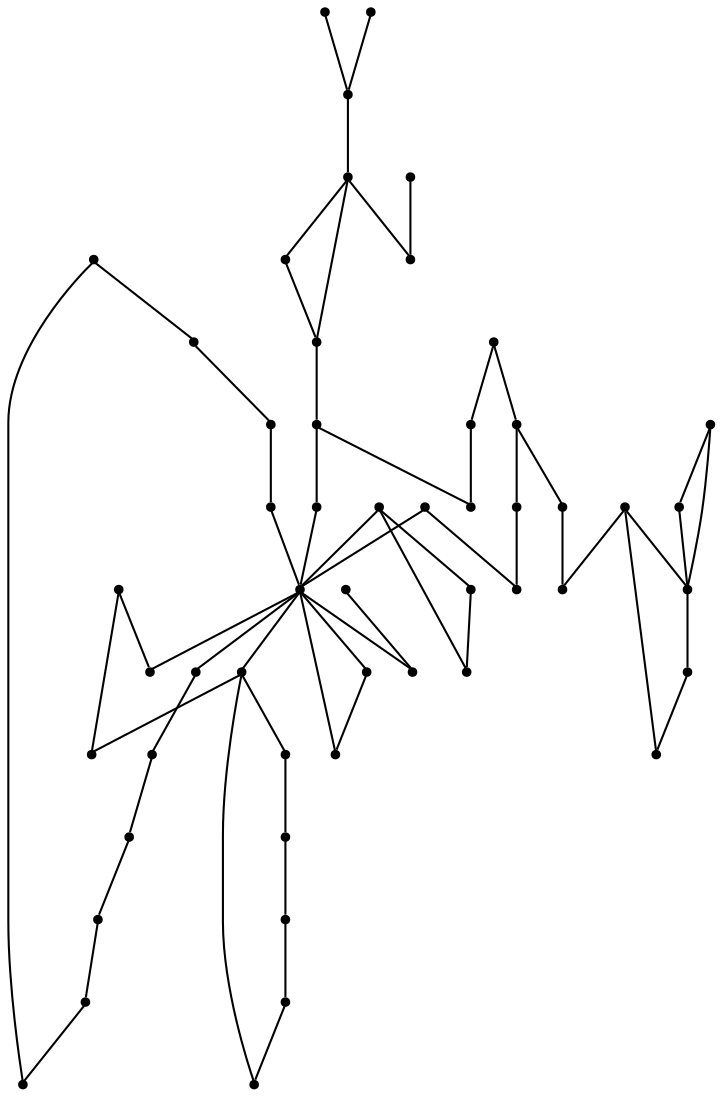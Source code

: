 graph {
  node [shape=point,comment="{\"directed\":false,\"doi\":\"10.1007/978-3-030-92931-2_18\",\"figure\":\"5 (1)\"}"]

  v0 [pos="731.3352405604367,408.42906168357194"]
  v1 [pos="716.4922572332433,556.8426017136853"]
  v2 [pos="716.4922572332433,645.8879167478281"]
  v3 [pos="612.6027721667626,616.2054853480322"]
  v4 [pos="686.8115207262123,274.85836281236254"]
  v5 [pos="686.8115207262124,467.7962613288738"]
  v6 [pos="671.9706040225942,764.6190333266004"]
  v7 [pos="523.555284807001,482.63583567285605"]
  v8 [pos="582.9199372419478,705.2561576407084"]
  v9 [pos="657.1275889011921,482.63583567285605"]
  v10 [pos="642.286672197574,334.2234640655978"]
  v11 [pos="538.3993173430863,349.0661859976799"]
  v12 [pos="582.9199372419478,512.3193083202302"]
  v13 [pos="612.6027721667626,705.2561576407084"]
  v14 [pos="553.2402022524955,631.0493836514243"]
  v15 [pos="582.9199372419478,363.90588751693883"]
  v16 [pos="538.3993173430863,393.5894873395897"]
  v17 [pos="538.3993173430863,690.4163289461726"]
  v18 [pos="478.49916299704887,696.6705308612968"]
  v19 [pos="538.3993173430863,794.3025059739747"]
  v20 [pos="434.50774975592606,705.2561576407084"]
  v21 [pos="464.188526005718,779.4586076705828"]
  v22 [pos="538.3993173430863,823.98191298672"]
  v23 [pos="479.0315331785679,853.6653816598667"]
  v24 [pos="523.555284807001,304.54196263501353"]
  v25 [pos="493.87034351584975,363.90588751693883"]
  v26 [pos="389.9798330861338,408.42906168357194"]
  v27 [pos="434.50774975592606,601.3659110040501"]
  v28 [pos="419.6637331169452,334.2234640655978"]
  v29 [pos="523.555284807001,616.2054853480322"]
  v30 [pos="508.71230942835996,556.8426017136853"]
  v31 [pos="464.188526005718,631.0493836514243"]
  v32 [pos="508.7123094283599,586.5260823095143"]
  v33 [pos="508.7123094283599,645.8879167478281"]
  v34 [pos="419.6637331169452,809.1420803179569"]
  v35 [pos="404.8228402589838,675.5726849933342"]
  v36 [pos="464.188526005718,304.54196263501353"]
  v37 [pos="422.03286269222036,286.8571276179057"]
  v38 [pos="300.9344123499473,749.7792046320648"]
  v39 [pos="419.6637331169452,497.47671356342505"]
  v40 [pos="345.45608145770075,542.003035318158"]
  v41 [pos="389.9798330861338,601.3659110040501"]
  v42 [pos="271.2525988140916,675.5726849933342"]
  v43 [pos="271.25259881409164,556.8426017136853"]
  v44 [pos="300.9344123499473,334.2234640655978"]
  v45 [pos="286.0945289581168,408.42906168357194"]
  v46 [pos="226.72778207966215,452.9523630254819"]
  v47 [pos="241.56764560011212,527.159137014766"]
  v48 [pos="211.88687332459625,512.3193083202302"]
  v49 [pos="211.88687332459625,408.42906168357194"]
  v50 [pos="197.04389397167907,378.74663823223113"]
  v51 [pos="182.2040304512291,467.7962613288738"]

  v0 -- v1 [id="-1",pos="731.3352405604367,408.42906168357194 716.4922572332433,556.8426017136853 716.4922572332433,556.8426017136853 716.4922572332433,556.8426017136853"]
  v51 -- v49 [id="-2",pos="182.2040304512291,467.7962613288738 211.88687332459625,408.42906168357194 211.88687332459625,408.42906168357194 211.88687332459625,408.42906168357194"]
  v50 -- v49 [id="-3",pos="197.04389397167907,378.74663823223113 211.88687332459625,408.42906168357194 211.88687332459625,408.42906168357194 211.88687332459625,408.42906168357194"]
  v48 -- v47 [id="-4",pos="211.88687332459625,512.3193083202302 241.56764560011212,527.159137014766 241.56764560011212,527.159137014766 241.56764560011212,527.159137014766"]
  v49 -- v46 [id="-5",pos="211.88687332459625,408.42906168357194 226.72778207966215,452.9523630254819 226.72778207966215,452.9523630254819 226.72778207966215,452.9523630254819"]
  v46 -- v44 [id="-9",pos="226.72778207966215,452.9523630254819 300.9344123499473,334.2234640655978 300.9344123499473,334.2234640655978 300.9344123499473,334.2234640655978"]
  v46 -- v47 [id="-10",pos="226.72778207966215,452.9523630254819 241.56764560011212,527.159137014766 241.56764560011212,527.159137014766 241.56764560011212,527.159137014766"]
  v46 -- v45 [id="-11",pos="226.72778207966215,452.9523630254819 286.0945289581168,408.42906168357194 286.0945289581168,408.42906168357194 286.0945289581168,408.42906168357194"]
  v43 -- v41 [id="-14",pos="271.25259881409164,556.8426017136853 389.9798330861338,601.3659110040501 389.9798330861338,601.3659110040501 389.9798330861338,601.3659110040501"]
  v43 -- v35 [id="-15",pos="271.25259881409164,556.8426017136853 404.8228402589838,675.5726849933342 404.8228402589838,675.5726849933342 404.8228402589838,675.5726849933342"]
  v42 -- v34 [id="-17",pos="271.2525988140916,675.5726849933342 419.6637331169452,809.1420803179569 419.6637331169452,809.1420803179569 419.6637331169452,809.1420803179569"]
  v42 -- v38 [id="-18",pos="271.2525988140916,675.5726849933342 300.9344123499473,749.7792046320648 300.9344123499473,749.7792046320648 300.9344123499473,749.7792046320648"]
  v45 -- v44 [id="-20",pos="286.0945289581168,408.42906168357194 300.9344123499473,334.2234640655978 300.9344123499473,334.2234640655978 300.9344123499473,334.2234640655978"]
  v44 -- v40 [id="-21",pos="300.9344123499473,334.2234640655978 345.45608145770075,542.003035318158 345.45608145770075,542.003035318158 345.45608145770075,542.003035318158"]
  v38 -- v34 [id="-24",pos="300.9344123499473,749.7792046320648 419.6637331169452,809.1420803179569 419.6637331169452,809.1420803179569 419.6637331169452,809.1420803179569"]
  v40 -- v26 [id="-27",pos="345.45608145770075,542.003035318158 389.9798330861338,408.42906168357194 389.9798330861338,408.42906168357194 389.9798330861338,408.42906168357194"]
  v40 -- v39 [id="-29",pos="345.45608145770075,542.003035318158 419.6637331169452,497.47671356342505 419.6637331169452,497.47671356342505 419.6637331169452,497.47671356342505"]
  v41 -- v39 [id="-30",pos="389.9798330861338,601.3659110040501 419.6637331169452,497.47671356342505 419.6637331169452,497.47671356342505 419.6637331169452,497.47671356342505"]
  v26 -- v7 [id="-33",pos="389.9798330861338,408.42906168357194 523.555284807001,482.63583567285605 523.555284807001,482.63583567285605 523.555284807001,482.63583567285605"]
  v35 -- v20 [id="-36",pos="404.8228402589838,675.5726849933342 434.50774975592606,705.2561576407084 434.50774975592606,705.2561576407084 434.50774975592606,705.2561576407084"]
  v35 -- v31 [id="-38",pos="404.8228402589838,675.5726849933342 464.188526005718,631.0493836514243 464.188526005718,631.0493836514243 464.188526005718,631.0493836514243"]
  v34 -- v23 [id="-40",pos="419.6637331169452,809.1420803179569 479.0315331785679,853.6653816598667 479.0315331785679,853.6653816598667 479.0315331785679,853.6653816598667"]
  v28 -- v7 [id="-41",pos="419.6637331169452,334.2234640655978 523.555284807001,482.63583567285605 523.555284807001,482.63583567285605 523.555284807001,482.63583567285605"]
  v28 -- v37 [id="-42",pos="419.6637331169452,334.2234640655978 422.03286269222036,286.8571276179057 422.03286269222036,286.8571276179057 422.03286269222036,286.8571276179057"]
  v28 -- v36 [id="-43",pos="419.6637331169452,334.2234640655978 464.188526005718,304.54196263501353 464.188526005718,304.54196263501353 464.188526005718,304.54196263501353"]
  v37 -- v36 [id="-49",pos="422.03286269222036,286.8571276179057 464.188526005718,304.54196263501353 464.188526005718,304.54196263501353 464.188526005718,304.54196263501353"]
  v20 -- v19 [id="-51",pos="434.50774975592606,705.2561576407084 538.3993173430863,794.3025059739747 538.3993173430863,794.3025059739747 538.3993173430863,794.3025059739747"]
  v27 -- v30 [id="-52",pos="434.50774975592606,601.3659110040501 508.71230942835996,556.8426017136853 508.71230942835996,556.8426017136853 508.71230942835996,556.8426017136853"]
  v27 -- v7 [id="-53",pos="434.50774975592606,601.3659110040501 523.555284807001,482.63583567285605 523.555284807001,482.63583567285605 523.555284807001,482.63583567285605"]
  v21 -- v19 [id="-56",pos="464.188526005718,779.4586076705828 538.3993173430863,794.3025059739747 538.3993173430863,794.3025059739747 538.3993173430863,794.3025059739747"]
  v21 -- v22 [id="-57",pos="464.188526005718,779.4586076705828 538.3993173430863,823.98191298672 538.3993173430863,823.98191298672 538.3993173430863,823.98191298672"]
  v21 -- v34 [id="-60",pos="464.188526005718,779.4586076705828 419.6637331169452,809.1420803179569 419.6637331169452,809.1420803179569 419.6637331169452,809.1420803179569"]
  v31 -- v30 [id="-62",pos="464.188526005718,631.0493836514243 508.71230942835996,556.8426017136853 508.71230942835996,556.8426017136853 508.71230942835996,556.8426017136853"]
  v18 -- v32 [id="-64",pos="478.49916299704887,696.6705308612968 508.7123094283599,586.5260823095143 508.7123094283599,586.5260823095143 508.7123094283599,586.5260823095143"]
  v23 -- v22 [id="-65",pos="479.0315331785679,853.6653816598667 538.3993173430863,823.98191298672 538.3993173430863,823.98191298672 538.3993173430863,823.98191298672"]
  v33 -- v29 [id="-67",pos="508.7123094283599,645.8879167478281 523.555284807001,616.2054853480322 523.555284807001,616.2054853480322 523.555284807001,616.2054853480322"]
  v32 -- v33 [id="-68",pos="508.7123094283599,586.5260823095143 508.7123094283599,645.8879167478281 508.7123094283599,645.8879167478281 508.7123094283599,645.8879167478281"]
  v29 -- v14 [id="-73",pos="523.555284807001,616.2054853480322 553.2402022524955,631.0493836514243 553.2402022524955,631.0493836514243 553.2402022524955,631.0493836514243"]
  v7 -- v6 [id="-75",pos="523.555284807001,482.63583567285605 671.9706040225942,764.6190333266004 671.9706040225942,764.6190333266004 671.9706040225942,764.6190333266004"]
  v7 -- v14 [id="-76",pos="523.555284807001,482.63583567285605 553.2402022524955,631.0493836514243 553.2402022524955,631.0493836514243 553.2402022524955,631.0493836514243"]
  v7 -- v16 [id="-78",pos="523.555284807001,482.63583567285605 538.3993173430863,393.5894873395897 538.3993173430863,393.5894873395897 538.3993173430863,393.5894873395897"]
  v7 -- v10 [id="-79",pos="523.555284807001,482.63583567285605 642.286672197574,334.2234640655978 642.286672197574,334.2234640655978 642.286672197574,334.2234640655978"]
  v7 -- v25 [id="-81",pos="523.555284807001,482.63583567285605 493.87034351584975,363.90588751693883 493.87034351584975,363.90588751693883 493.87034351584975,363.90588751693883"]
  v24 -- v25 [id="-82",pos="523.555284807001,304.54196263501353 493.87034351584975,363.90588751693883 493.87034351584975,363.90588751693883 493.87034351584975,363.90588751693883"]
  v7 -- v15 [id="-83",pos="523.555284807001,482.63583567285605 582.9199372419478,363.90588751693883 582.9199372419478,363.90588751693883 582.9199372419478,363.90588751693883"]
  v17 -- v18 [id="-88",pos="538.3993173430863,690.4163289461726 478.49916299704887,696.6705308612968 478.49916299704887,696.6705308612968 478.49916299704887,696.6705308612968"]
  v16 -- v15 [id="-90",pos="538.3993173430863,393.5894873395897 582.9199372419478,363.90588751693883 582.9199372419478,363.90588751693883 582.9199372419478,363.90588751693883"]
  v11 -- v4 [id="-91",pos="538.3993173430863,349.0661859976799 686.8115207262123,274.85836281236254 686.8115207262123,274.85836281236254 686.8115207262123,274.85836281236254"]
  v14 -- v17 [id="-92",pos="553.2402022524955,631.0493836514243 538.3993173430863,690.4163289461726 538.3993173430863,690.4163289461726 538.3993173430863,690.4163289461726"]
  v14 -- v13 [id="-93",pos="553.2402022524955,631.0493836514243 612.6027721667626,705.2561576407084 612.6027721667626,705.2561576407084 612.6027721667626,705.2561576407084"]
  v8 -- v6 [id="-95",pos="582.9199372419478,705.2561576407084 671.9706040225942,764.6190333266004 671.9706040225942,764.6190333266004 671.9706040225942,764.6190333266004"]
  v8 -- v13 [id="-96",pos="582.9199372419478,705.2561576407084 612.6027721667626,705.2561576407084 612.6027721667626,705.2561576407084 612.6027721667626,705.2561576407084"]
  v12 -- v7 [id="-97",pos="582.9199372419478,512.3193083202302 523.555284807001,482.63583567285605 523.555284807001,482.63583567285605 523.555284807001,482.63583567285605"]
  v3 -- v12 [id="-102",pos="612.6027721667626,616.2054853480322 582.9199372419478,512.3193083202302 582.9199372419478,512.3193083202302 582.9199372419478,512.3193083202302"]
  v10 -- v11 [id="-103",pos="642.286672197574,334.2234640655978 538.3993173430863,349.0661859976799 538.3993173430863,349.0661859976799 538.3993173430863,349.0661859976799"]
  v9 -- v2 [id="-104",pos="657.1275889011921,482.63583567285605 716.4922572332433,645.8879167478281 716.4922572332433,645.8879167478281 716.4922572332433,645.8879167478281"]
  v9 -- v1 [id="-105",pos="657.1275889011921,482.63583567285605 716.4922572332433,556.8426017136853 716.4922572332433,556.8426017136853 716.4922572332433,556.8426017136853"]
  v5 -- v0 [id="-108",pos="686.8115207262124,467.7962613288738 731.3352405604367,408.42906168357194 731.3352405604367,408.42906168357194 731.3352405604367,408.42906168357194"]
  v4 -- v5 [id="-109",pos="686.8115207262123,274.85836281236254 686.8115207262124,467.7962613288738 686.8115207262124,467.7962613288738 686.8115207262124,467.7962613288738"]
  v2 -- v3 [id="-110",pos="716.4922572332433,645.8879167478281 612.6027721667626,616.2054853480322 612.6027721667626,616.2054853480322 612.6027721667626,616.2054853480322"]
}